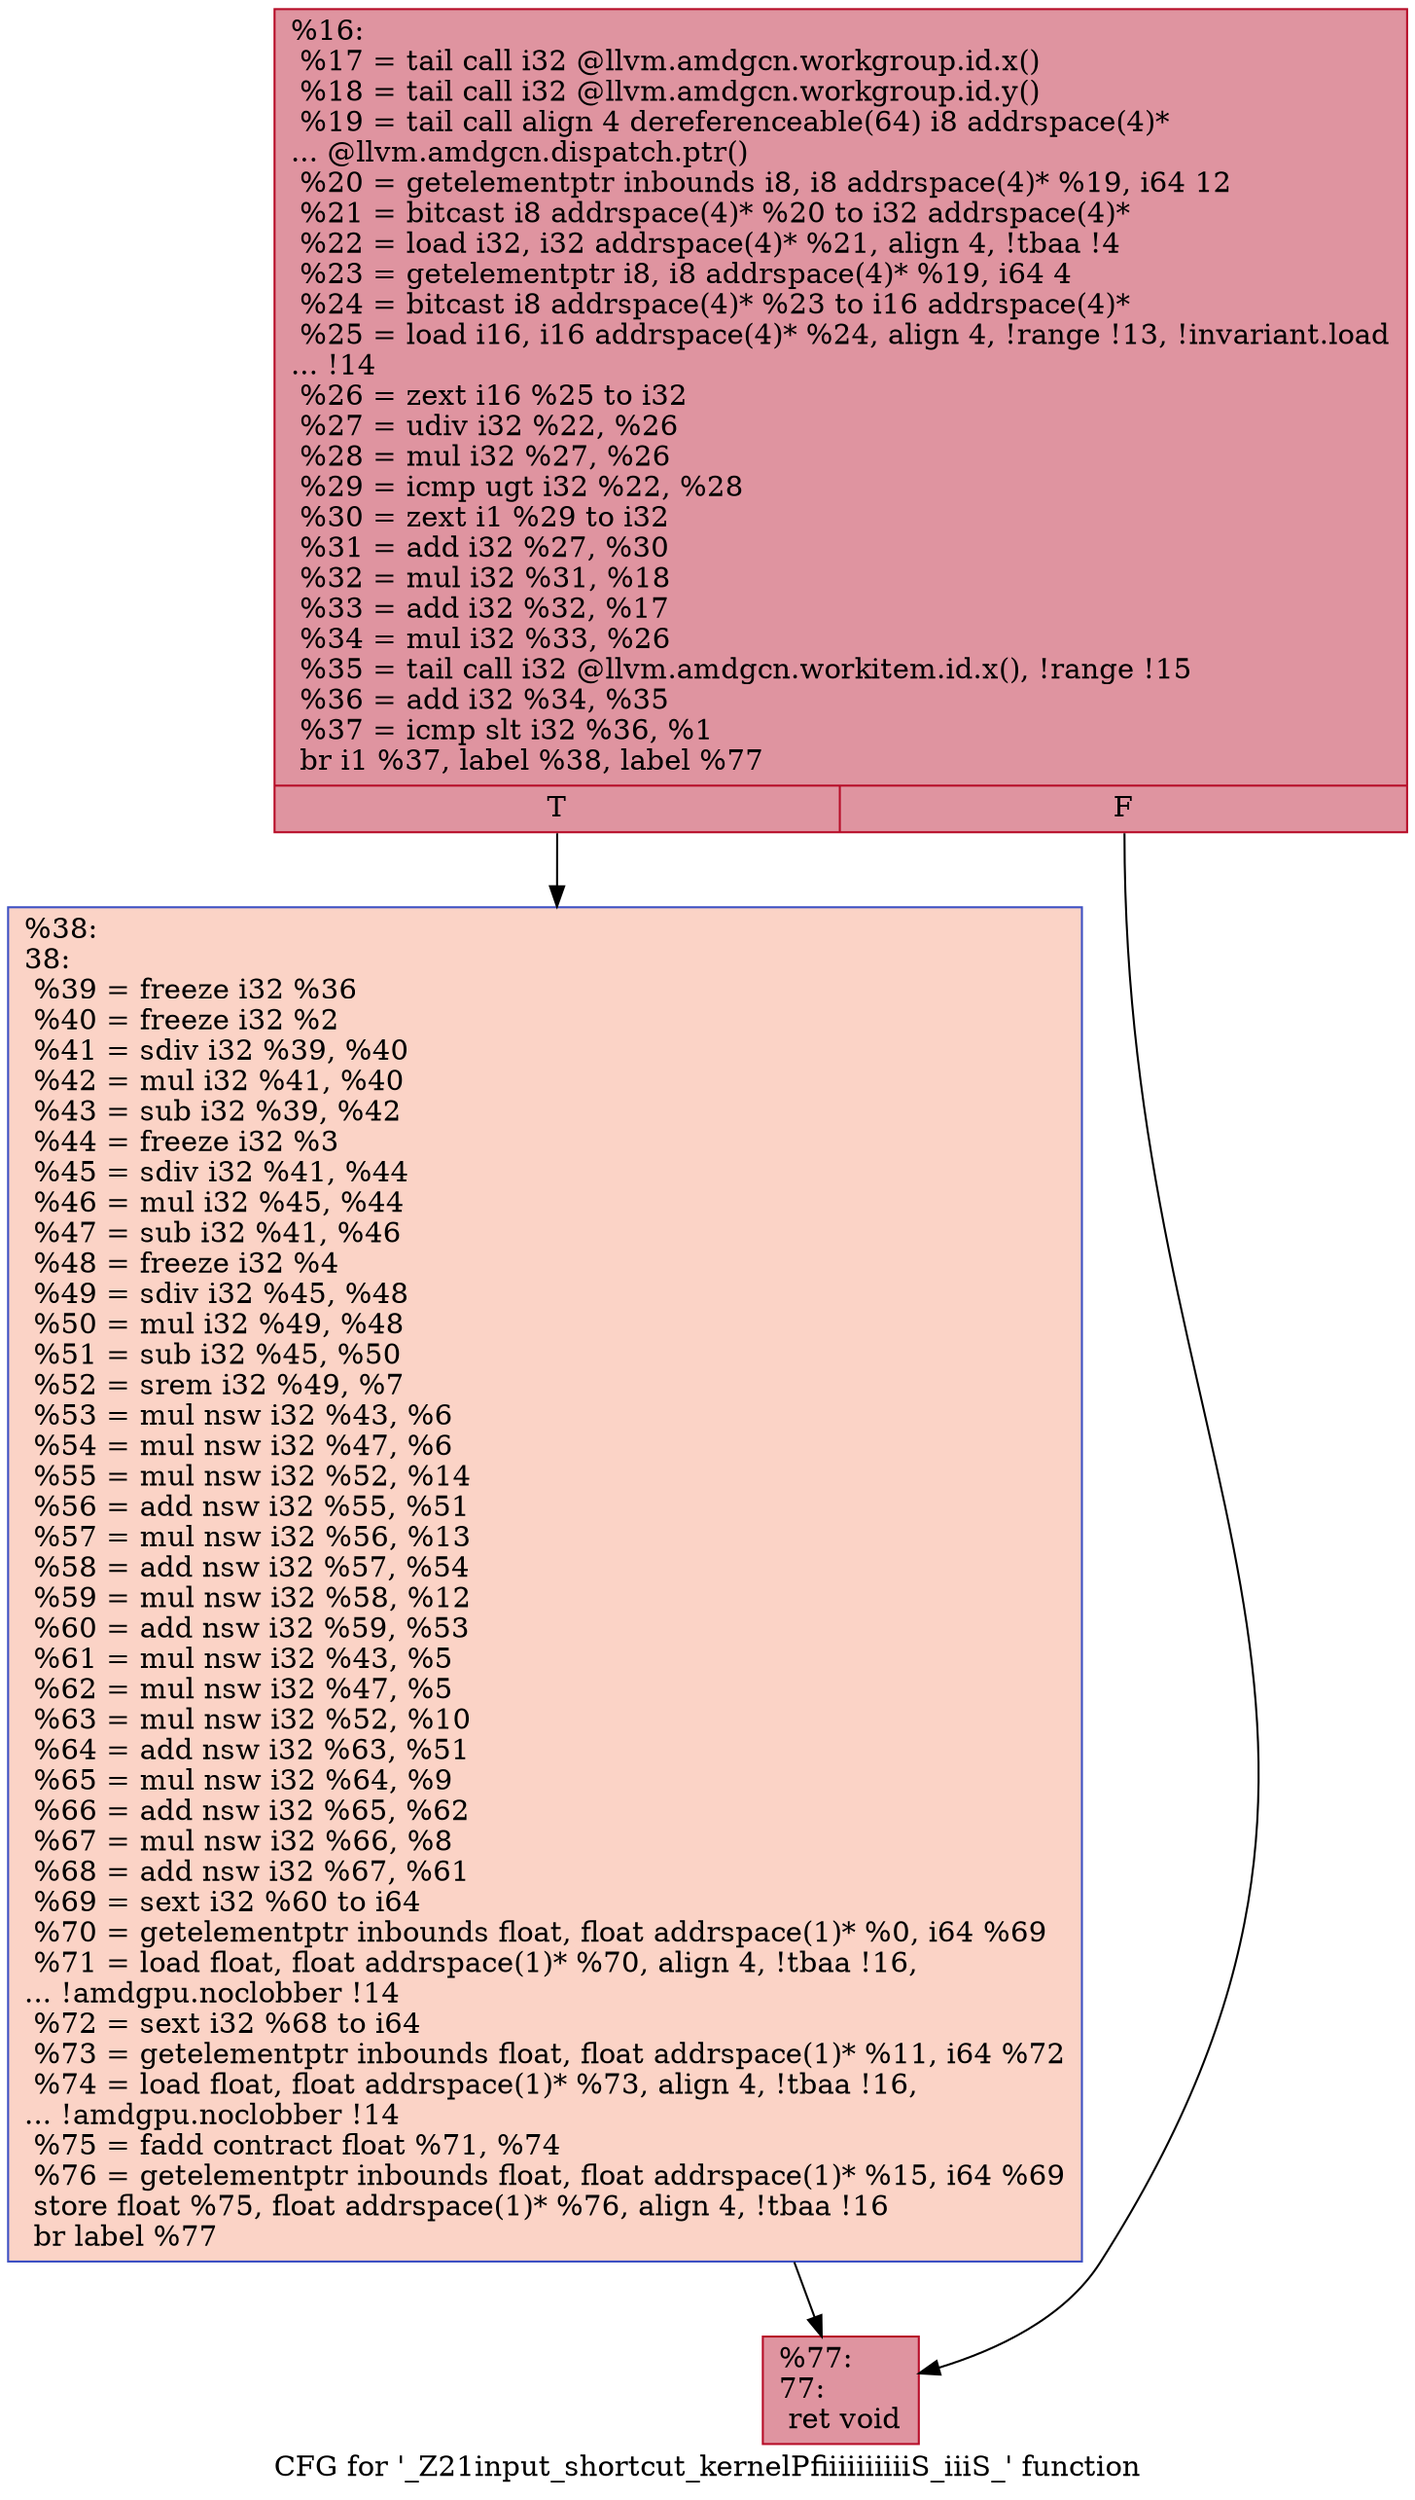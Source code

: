digraph "CFG for '_Z21input_shortcut_kernelPfiiiiiiiiiiS_iiiS_' function" {
	label="CFG for '_Z21input_shortcut_kernelPfiiiiiiiiiiS_iiiS_' function";

	Node0x4736e90 [shape=record,color="#b70d28ff", style=filled, fillcolor="#b70d2870",label="{%16:\l  %17 = tail call i32 @llvm.amdgcn.workgroup.id.x()\l  %18 = tail call i32 @llvm.amdgcn.workgroup.id.y()\l  %19 = tail call align 4 dereferenceable(64) i8 addrspace(4)*\l... @llvm.amdgcn.dispatch.ptr()\l  %20 = getelementptr inbounds i8, i8 addrspace(4)* %19, i64 12\l  %21 = bitcast i8 addrspace(4)* %20 to i32 addrspace(4)*\l  %22 = load i32, i32 addrspace(4)* %21, align 4, !tbaa !4\l  %23 = getelementptr i8, i8 addrspace(4)* %19, i64 4\l  %24 = bitcast i8 addrspace(4)* %23 to i16 addrspace(4)*\l  %25 = load i16, i16 addrspace(4)* %24, align 4, !range !13, !invariant.load\l... !14\l  %26 = zext i16 %25 to i32\l  %27 = udiv i32 %22, %26\l  %28 = mul i32 %27, %26\l  %29 = icmp ugt i32 %22, %28\l  %30 = zext i1 %29 to i32\l  %31 = add i32 %27, %30\l  %32 = mul i32 %31, %18\l  %33 = add i32 %32, %17\l  %34 = mul i32 %33, %26\l  %35 = tail call i32 @llvm.amdgcn.workitem.id.x(), !range !15\l  %36 = add i32 %34, %35\l  %37 = icmp slt i32 %36, %1\l  br i1 %37, label %38, label %77\l|{<s0>T|<s1>F}}"];
	Node0x4736e90:s0 -> Node0x473a430;
	Node0x4736e90:s1 -> Node0x473a4c0;
	Node0x473a430 [shape=record,color="#3d50c3ff", style=filled, fillcolor="#f59c7d70",label="{%38:\l38:                                               \l  %39 = freeze i32 %36\l  %40 = freeze i32 %2\l  %41 = sdiv i32 %39, %40\l  %42 = mul i32 %41, %40\l  %43 = sub i32 %39, %42\l  %44 = freeze i32 %3\l  %45 = sdiv i32 %41, %44\l  %46 = mul i32 %45, %44\l  %47 = sub i32 %41, %46\l  %48 = freeze i32 %4\l  %49 = sdiv i32 %45, %48\l  %50 = mul i32 %49, %48\l  %51 = sub i32 %45, %50\l  %52 = srem i32 %49, %7\l  %53 = mul nsw i32 %43, %6\l  %54 = mul nsw i32 %47, %6\l  %55 = mul nsw i32 %52, %14\l  %56 = add nsw i32 %55, %51\l  %57 = mul nsw i32 %56, %13\l  %58 = add nsw i32 %57, %54\l  %59 = mul nsw i32 %58, %12\l  %60 = add nsw i32 %59, %53\l  %61 = mul nsw i32 %43, %5\l  %62 = mul nsw i32 %47, %5\l  %63 = mul nsw i32 %52, %10\l  %64 = add nsw i32 %63, %51\l  %65 = mul nsw i32 %64, %9\l  %66 = add nsw i32 %65, %62\l  %67 = mul nsw i32 %66, %8\l  %68 = add nsw i32 %67, %61\l  %69 = sext i32 %60 to i64\l  %70 = getelementptr inbounds float, float addrspace(1)* %0, i64 %69\l  %71 = load float, float addrspace(1)* %70, align 4, !tbaa !16,\l... !amdgpu.noclobber !14\l  %72 = sext i32 %68 to i64\l  %73 = getelementptr inbounds float, float addrspace(1)* %11, i64 %72\l  %74 = load float, float addrspace(1)* %73, align 4, !tbaa !16,\l... !amdgpu.noclobber !14\l  %75 = fadd contract float %71, %74\l  %76 = getelementptr inbounds float, float addrspace(1)* %15, i64 %69\l  store float %75, float addrspace(1)* %76, align 4, !tbaa !16\l  br label %77\l}"];
	Node0x473a430 -> Node0x473a4c0;
	Node0x473a4c0 [shape=record,color="#b70d28ff", style=filled, fillcolor="#b70d2870",label="{%77:\l77:                                               \l  ret void\l}"];
}
